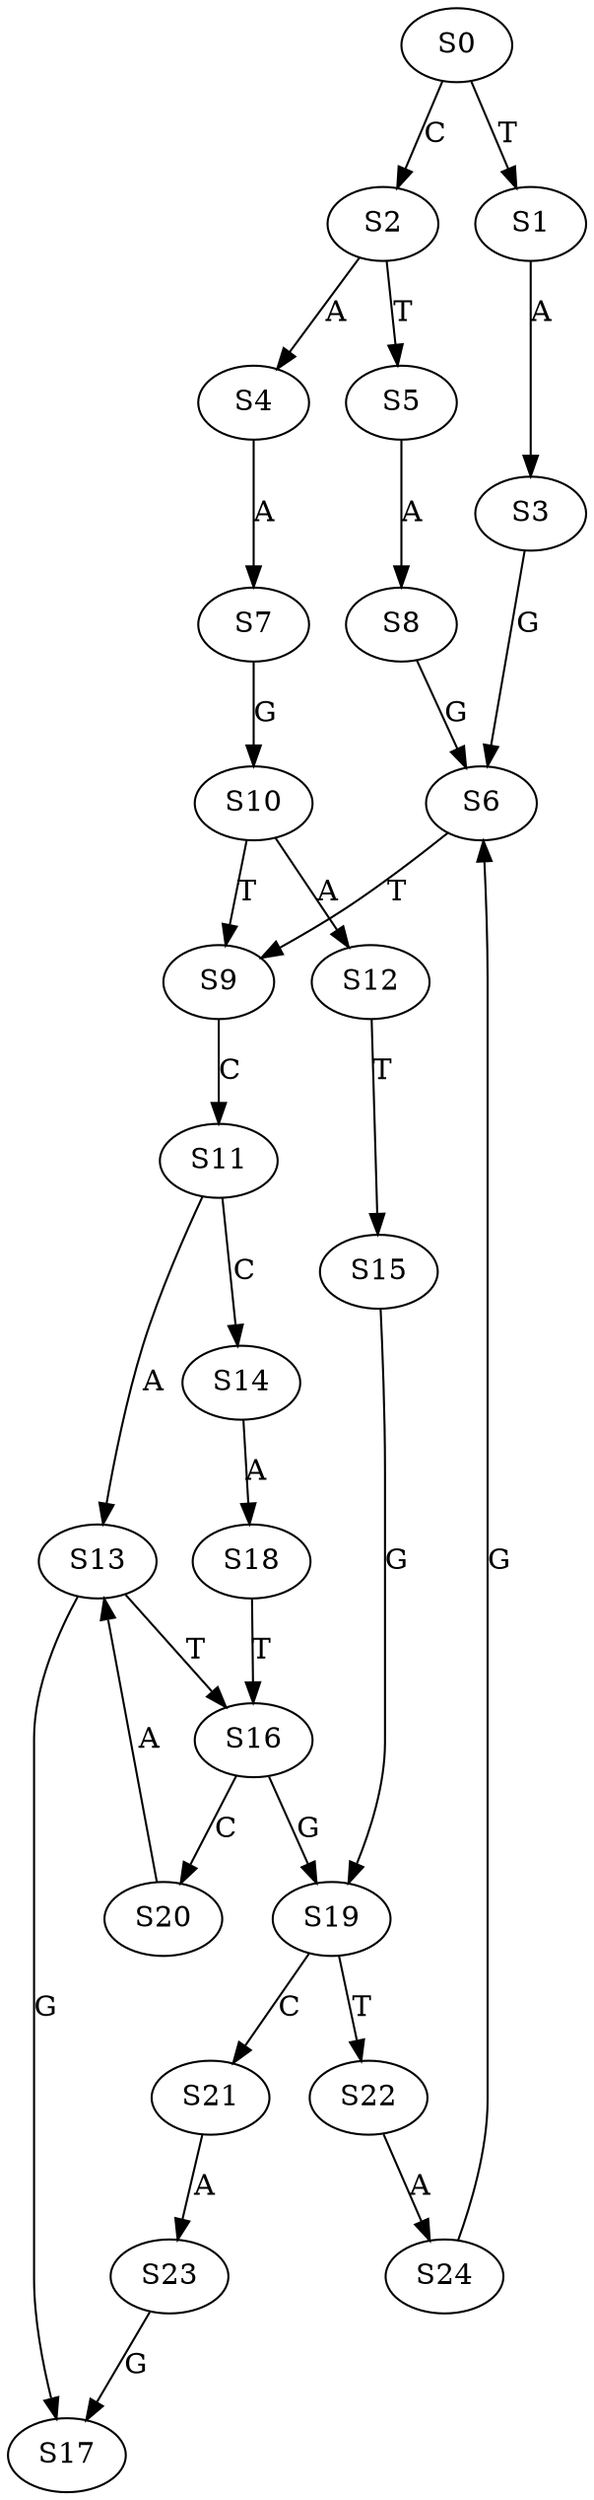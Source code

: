 strict digraph  {
	S0 -> S1 [ label = T ];
	S0 -> S2 [ label = C ];
	S1 -> S3 [ label = A ];
	S2 -> S4 [ label = A ];
	S2 -> S5 [ label = T ];
	S3 -> S6 [ label = G ];
	S4 -> S7 [ label = A ];
	S5 -> S8 [ label = A ];
	S6 -> S9 [ label = T ];
	S7 -> S10 [ label = G ];
	S8 -> S6 [ label = G ];
	S9 -> S11 [ label = C ];
	S10 -> S12 [ label = A ];
	S10 -> S9 [ label = T ];
	S11 -> S13 [ label = A ];
	S11 -> S14 [ label = C ];
	S12 -> S15 [ label = T ];
	S13 -> S16 [ label = T ];
	S13 -> S17 [ label = G ];
	S14 -> S18 [ label = A ];
	S15 -> S19 [ label = G ];
	S16 -> S19 [ label = G ];
	S16 -> S20 [ label = C ];
	S18 -> S16 [ label = T ];
	S19 -> S21 [ label = C ];
	S19 -> S22 [ label = T ];
	S20 -> S13 [ label = A ];
	S21 -> S23 [ label = A ];
	S22 -> S24 [ label = A ];
	S23 -> S17 [ label = G ];
	S24 -> S6 [ label = G ];
}

